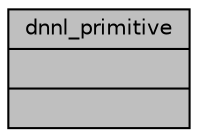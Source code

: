 digraph "dnnl_primitive"
{
 // LATEX_PDF_SIZE
  edge [fontname="Helvetica",fontsize="10",labelfontname="Helvetica",labelfontsize="10"];
  node [fontname="Helvetica",fontsize="10",shape=record];
  Node1 [label="{dnnl_primitive\n||}",height=0.2,width=0.4,color="black", fillcolor="grey75", style="filled", fontcolor="black",tooltip=" "];
}
